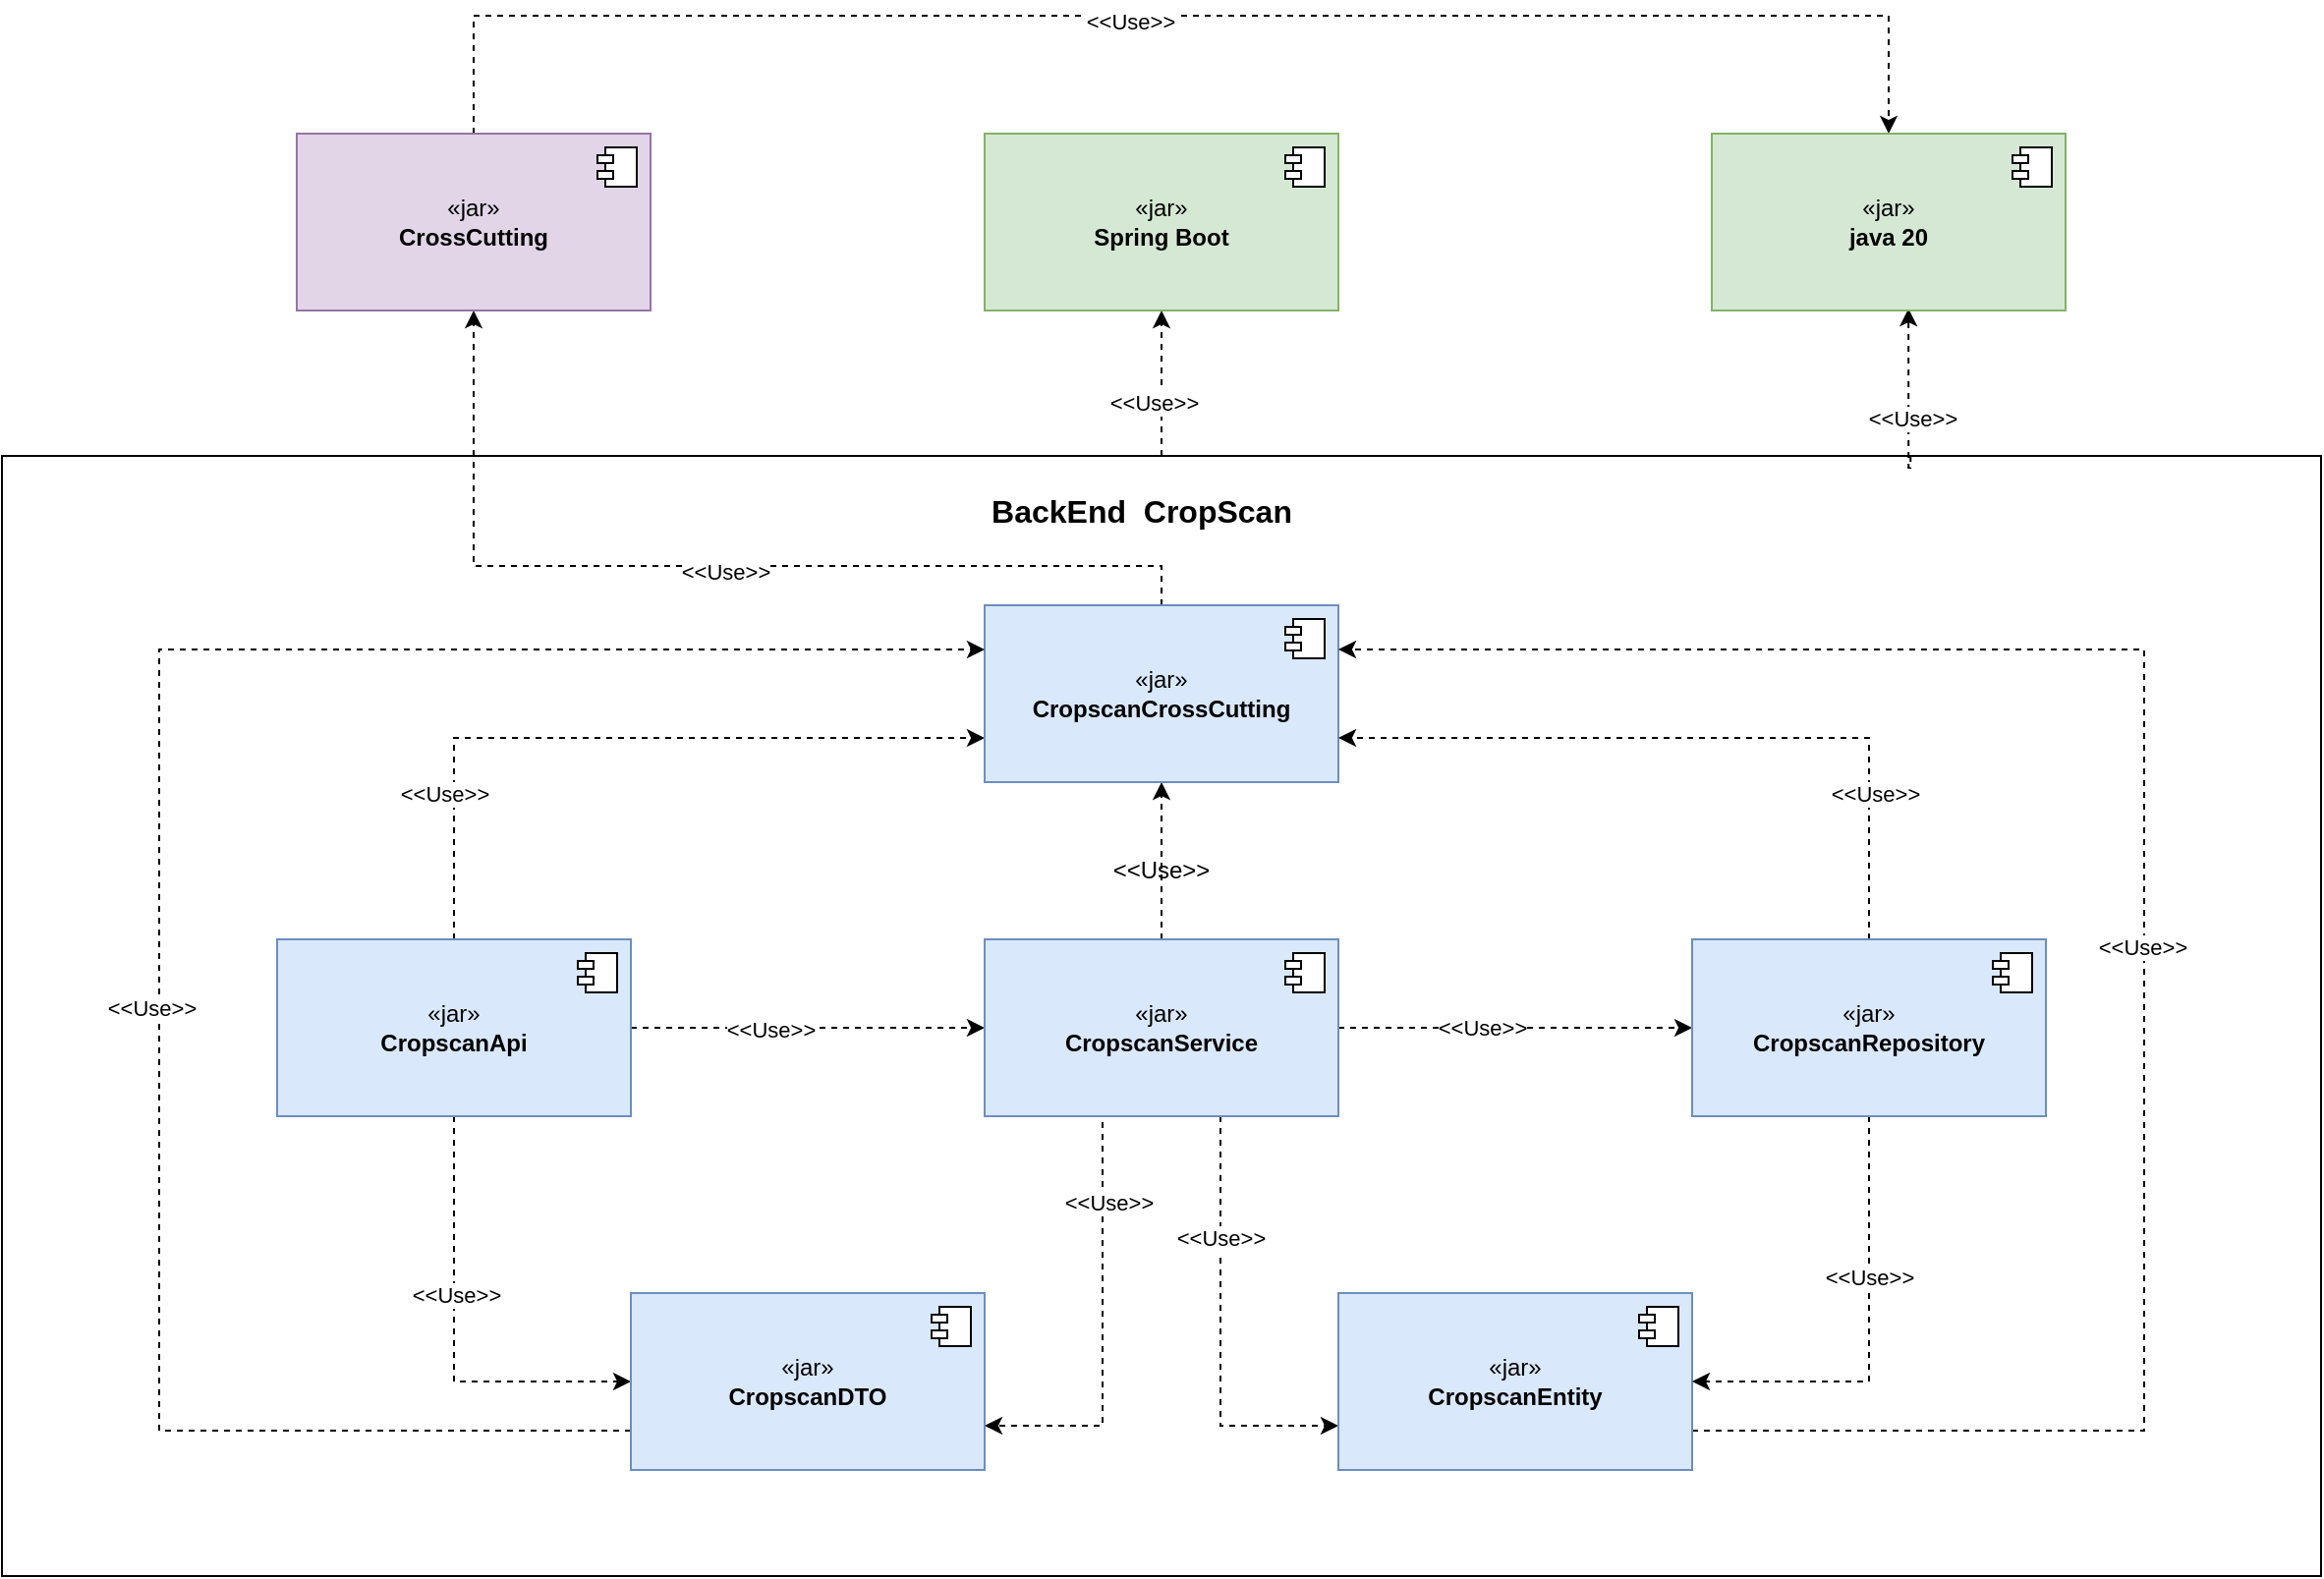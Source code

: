 <mxfile version="21.3.5" type="github">
  <diagram name="Página-1" id="6iVLxO85B955XPE26ZyW">
    <mxGraphModel dx="1335" dy="1923" grid="1" gridSize="10" guides="1" tooltips="1" connect="1" arrows="1" fold="1" page="1" pageScale="1" pageWidth="827" pageHeight="1169" math="0" shadow="0">
      <root>
        <mxCell id="0" />
        <mxCell id="1" parent="0" />
        <mxCell id="PprR18n3h9ClNjBcU1U6-22" style="edgeStyle=orthogonalEdgeStyle;rounded=0;orthogonalLoop=1;jettySize=auto;html=1;entryX=0;entryY=0.5;entryDx=0;entryDy=0;dashed=1;" edge="1" parent="1" source="PprR18n3h9ClNjBcU1U6-1" target="PprR18n3h9ClNjBcU1U6-12">
          <mxGeometry relative="1" as="geometry" />
        </mxCell>
        <mxCell id="PprR18n3h9ClNjBcU1U6-63" value="&amp;lt;&amp;lt;Use&amp;gt;&amp;gt;" style="edgeLabel;html=1;align=center;verticalAlign=middle;resizable=0;points=[];" vertex="1" connectable="0" parent="PprR18n3h9ClNjBcU1U6-22">
          <mxGeometry x="-0.185" y="1" relative="1" as="geometry">
            <mxPoint y="-1" as="offset" />
          </mxGeometry>
        </mxCell>
        <mxCell id="PprR18n3h9ClNjBcU1U6-29" style="edgeStyle=orthogonalEdgeStyle;rounded=0;orthogonalLoop=1;jettySize=auto;html=1;entryX=0;entryY=0.5;entryDx=0;entryDy=0;dashed=1;" edge="1" parent="1" source="PprR18n3h9ClNjBcU1U6-1" target="PprR18n3h9ClNjBcU1U6-6">
          <mxGeometry relative="1" as="geometry">
            <Array as="points">
              <mxPoint x="460" y="305" />
              <mxPoint x="460" y="305" />
            </Array>
          </mxGeometry>
        </mxCell>
        <mxCell id="PprR18n3h9ClNjBcU1U6-59" value="&amp;lt;&amp;lt;Use&amp;gt;&amp;gt;" style="edgeLabel;html=1;align=center;verticalAlign=middle;resizable=0;points=[];" vertex="1" connectable="0" parent="PprR18n3h9ClNjBcU1U6-29">
          <mxGeometry x="-0.209" y="-1" relative="1" as="geometry">
            <mxPoint as="offset" />
          </mxGeometry>
        </mxCell>
        <mxCell id="PprR18n3h9ClNjBcU1U6-33" style="edgeStyle=orthogonalEdgeStyle;rounded=0;orthogonalLoop=1;jettySize=auto;html=1;entryX=0;entryY=0.75;entryDx=0;entryDy=0;dashed=1;" edge="1" parent="1" source="PprR18n3h9ClNjBcU1U6-1" target="PprR18n3h9ClNjBcU1U6-8">
          <mxGeometry relative="1" as="geometry">
            <Array as="points">
              <mxPoint x="290" y="157" />
            </Array>
          </mxGeometry>
        </mxCell>
        <mxCell id="PprR18n3h9ClNjBcU1U6-57" value="&amp;lt;&amp;lt;Use&amp;gt;&amp;gt;" style="edgeLabel;html=1;align=center;verticalAlign=middle;resizable=0;points=[];" vertex="1" connectable="0" parent="PprR18n3h9ClNjBcU1U6-33">
          <mxGeometry x="-0.604" y="5" relative="1" as="geometry">
            <mxPoint as="offset" />
          </mxGeometry>
        </mxCell>
        <mxCell id="PprR18n3h9ClNjBcU1U6-1" value="«jar»&lt;br&gt;&lt;b&gt;CropscanApi&lt;/b&gt;" style="html=1;dropTarget=0;whiteSpace=wrap;fillColor=#dae8fc;strokeColor=#6c8ebf;" vertex="1" parent="1">
          <mxGeometry x="200" y="260" width="180" height="90" as="geometry" />
        </mxCell>
        <mxCell id="PprR18n3h9ClNjBcU1U6-2" value="" style="shape=module;jettyWidth=8;jettyHeight=4;" vertex="1" parent="PprR18n3h9ClNjBcU1U6-1">
          <mxGeometry x="1" width="20" height="20" relative="1" as="geometry">
            <mxPoint x="-27" y="7" as="offset" />
          </mxGeometry>
        </mxCell>
        <mxCell id="PprR18n3h9ClNjBcU1U6-27" style="edgeStyle=orthogonalEdgeStyle;rounded=0;orthogonalLoop=1;jettySize=auto;html=1;exitX=0.25;exitY=1;exitDx=0;exitDy=0;entryX=1;entryY=0.75;entryDx=0;entryDy=0;dashed=1;" edge="1" parent="1" source="PprR18n3h9ClNjBcU1U6-6" target="PprR18n3h9ClNjBcU1U6-12">
          <mxGeometry relative="1" as="geometry">
            <Array as="points">
              <mxPoint x="620" y="350" />
              <mxPoint x="620" y="507" />
            </Array>
          </mxGeometry>
        </mxCell>
        <mxCell id="PprR18n3h9ClNjBcU1U6-60" value="&amp;lt;&amp;lt;Use&amp;gt;&amp;gt;" style="edgeLabel;html=1;align=center;verticalAlign=middle;resizable=0;points=[];" vertex="1" connectable="0" parent="PprR18n3h9ClNjBcU1U6-27">
          <mxGeometry x="-0.493" y="3" relative="1" as="geometry">
            <mxPoint as="offset" />
          </mxGeometry>
        </mxCell>
        <mxCell id="PprR18n3h9ClNjBcU1U6-28" style="edgeStyle=orthogonalEdgeStyle;rounded=0;orthogonalLoop=1;jettySize=auto;html=1;entryX=0;entryY=0.75;entryDx=0;entryDy=0;dashed=1;" edge="1" parent="1" source="PprR18n3h9ClNjBcU1U6-6" target="PprR18n3h9ClNjBcU1U6-10">
          <mxGeometry relative="1" as="geometry">
            <Array as="points">
              <mxPoint x="680" y="507" />
            </Array>
          </mxGeometry>
        </mxCell>
        <mxCell id="PprR18n3h9ClNjBcU1U6-61" value="&amp;lt;&amp;lt;Use&amp;gt;&amp;gt;" style="edgeLabel;html=1;align=center;verticalAlign=middle;resizable=0;points=[];" vertex="1" connectable="0" parent="PprR18n3h9ClNjBcU1U6-28">
          <mxGeometry x="-0.426" relative="1" as="geometry">
            <mxPoint y="-1" as="offset" />
          </mxGeometry>
        </mxCell>
        <mxCell id="PprR18n3h9ClNjBcU1U6-30" style="edgeStyle=orthogonalEdgeStyle;rounded=0;orthogonalLoop=1;jettySize=auto;html=1;entryX=0;entryY=0.5;entryDx=0;entryDy=0;dashed=1;" edge="1" parent="1" source="PprR18n3h9ClNjBcU1U6-6" target="PprR18n3h9ClNjBcU1U6-14">
          <mxGeometry relative="1" as="geometry" />
        </mxCell>
        <mxCell id="PprR18n3h9ClNjBcU1U6-58" value="&amp;lt;&amp;lt;Use&amp;gt;&amp;gt;" style="edgeLabel;html=1;align=center;verticalAlign=middle;resizable=0;points=[];" vertex="1" connectable="0" parent="PprR18n3h9ClNjBcU1U6-30">
          <mxGeometry x="-0.192" relative="1" as="geometry">
            <mxPoint as="offset" />
          </mxGeometry>
        </mxCell>
        <mxCell id="PprR18n3h9ClNjBcU1U6-31" style="edgeStyle=orthogonalEdgeStyle;rounded=0;orthogonalLoop=1;jettySize=auto;html=1;entryX=0.5;entryY=1;entryDx=0;entryDy=0;dashed=1;" edge="1" parent="1" source="PprR18n3h9ClNjBcU1U6-6" target="PprR18n3h9ClNjBcU1U6-8">
          <mxGeometry relative="1" as="geometry" />
        </mxCell>
        <mxCell id="PprR18n3h9ClNjBcU1U6-6" value="«jar»&lt;br&gt;&lt;b&gt;CropscanService&lt;/b&gt;" style="html=1;dropTarget=0;whiteSpace=wrap;fillColor=#dae8fc;strokeColor=#6c8ebf;" vertex="1" parent="1">
          <mxGeometry x="560" y="260" width="180" height="90" as="geometry" />
        </mxCell>
        <mxCell id="PprR18n3h9ClNjBcU1U6-7" value="" style="shape=module;jettyWidth=8;jettyHeight=4;" vertex="1" parent="PprR18n3h9ClNjBcU1U6-6">
          <mxGeometry x="1" width="20" height="20" relative="1" as="geometry">
            <mxPoint x="-27" y="7" as="offset" />
          </mxGeometry>
        </mxCell>
        <mxCell id="PprR18n3h9ClNjBcU1U6-92" style="edgeStyle=orthogonalEdgeStyle;rounded=0;orthogonalLoop=1;jettySize=auto;html=1;entryX=0.5;entryY=1;entryDx=0;entryDy=0;dashed=1;" edge="1" parent="1" source="PprR18n3h9ClNjBcU1U6-8" target="PprR18n3h9ClNjBcU1U6-69">
          <mxGeometry relative="1" as="geometry">
            <Array as="points">
              <mxPoint x="650" y="70" />
              <mxPoint x="300" y="70" />
            </Array>
          </mxGeometry>
        </mxCell>
        <mxCell id="PprR18n3h9ClNjBcU1U6-93" value="&amp;lt;&amp;lt;Use&amp;gt;&amp;gt;" style="edgeLabel;html=1;align=center;verticalAlign=middle;resizable=0;points=[];" vertex="1" connectable="0" parent="PprR18n3h9ClNjBcU1U6-92">
          <mxGeometry x="-0.032" y="3" relative="1" as="geometry">
            <mxPoint as="offset" />
          </mxGeometry>
        </mxCell>
        <mxCell id="PprR18n3h9ClNjBcU1U6-8" value="«jar»&lt;br&gt;&lt;b&gt;CropscanCrossCutting&lt;/b&gt;" style="html=1;dropTarget=0;whiteSpace=wrap;fillColor=#dae8fc;strokeColor=#6c8ebf;" vertex="1" parent="1">
          <mxGeometry x="560" y="90" width="180" height="90" as="geometry" />
        </mxCell>
        <mxCell id="PprR18n3h9ClNjBcU1U6-9" value="" style="shape=module;jettyWidth=8;jettyHeight=4;" vertex="1" parent="PprR18n3h9ClNjBcU1U6-8">
          <mxGeometry x="1" width="20" height="20" relative="1" as="geometry">
            <mxPoint x="-27" y="7" as="offset" />
          </mxGeometry>
        </mxCell>
        <mxCell id="PprR18n3h9ClNjBcU1U6-37" style="edgeStyle=orthogonalEdgeStyle;rounded=0;orthogonalLoop=1;jettySize=auto;html=1;entryX=1;entryY=0.25;entryDx=0;entryDy=0;dashed=1;" edge="1" parent="1" source="PprR18n3h9ClNjBcU1U6-10" target="PprR18n3h9ClNjBcU1U6-8">
          <mxGeometry relative="1" as="geometry">
            <mxPoint x="1150" y="70" as="targetPoint" />
            <Array as="points">
              <mxPoint x="1150" y="510" />
              <mxPoint x="1150" y="113" />
            </Array>
          </mxGeometry>
        </mxCell>
        <mxCell id="PprR18n3h9ClNjBcU1U6-54" value="&amp;lt;&amp;lt;Use&amp;gt;&amp;gt;" style="edgeLabel;html=1;align=center;verticalAlign=middle;resizable=0;points=[];" vertex="1" connectable="0" parent="PprR18n3h9ClNjBcU1U6-37">
          <mxGeometry x="-0.081" y="1" relative="1" as="geometry">
            <mxPoint as="offset" />
          </mxGeometry>
        </mxCell>
        <mxCell id="PprR18n3h9ClNjBcU1U6-10" value="«jar»&lt;br&gt;&lt;b&gt;CropscanEntity&lt;/b&gt;" style="html=1;dropTarget=0;whiteSpace=wrap;fillColor=#dae8fc;strokeColor=#6c8ebf;" vertex="1" parent="1">
          <mxGeometry x="740" y="440" width="180" height="90" as="geometry" />
        </mxCell>
        <mxCell id="PprR18n3h9ClNjBcU1U6-11" value="" style="shape=module;jettyWidth=8;jettyHeight=4;" vertex="1" parent="PprR18n3h9ClNjBcU1U6-10">
          <mxGeometry x="1" width="20" height="20" relative="1" as="geometry">
            <mxPoint x="-27" y="7" as="offset" />
          </mxGeometry>
        </mxCell>
        <mxCell id="PprR18n3h9ClNjBcU1U6-34" style="edgeStyle=orthogonalEdgeStyle;rounded=0;orthogonalLoop=1;jettySize=auto;html=1;entryX=0;entryY=0.25;entryDx=0;entryDy=0;dashed=1;" edge="1" parent="1" source="PprR18n3h9ClNjBcU1U6-12" target="PprR18n3h9ClNjBcU1U6-8">
          <mxGeometry relative="1" as="geometry">
            <mxPoint x="90" y="80" as="targetPoint" />
            <Array as="points">
              <mxPoint x="140" y="510" />
              <mxPoint x="140" y="113" />
            </Array>
          </mxGeometry>
        </mxCell>
        <mxCell id="PprR18n3h9ClNjBcU1U6-64" value="&amp;lt;&amp;lt;Use&amp;gt;&amp;gt;" style="edgeLabel;html=1;align=center;verticalAlign=middle;resizable=0;points=[];" vertex="1" connectable="0" parent="PprR18n3h9ClNjBcU1U6-34">
          <mxGeometry x="-0.14" y="4" relative="1" as="geometry">
            <mxPoint y="-1" as="offset" />
          </mxGeometry>
        </mxCell>
        <mxCell id="PprR18n3h9ClNjBcU1U6-12" value="«jar»&lt;br&gt;&lt;b&gt;CropscanDTO&lt;/b&gt;" style="html=1;dropTarget=0;whiteSpace=wrap;fillColor=#dae8fc;strokeColor=#6c8ebf;" vertex="1" parent="1">
          <mxGeometry x="380" y="440" width="180" height="90" as="geometry" />
        </mxCell>
        <mxCell id="PprR18n3h9ClNjBcU1U6-13" value="" style="shape=module;jettyWidth=8;jettyHeight=4;" vertex="1" parent="PprR18n3h9ClNjBcU1U6-12">
          <mxGeometry x="1" width="20" height="20" relative="1" as="geometry">
            <mxPoint x="-27" y="7" as="offset" />
          </mxGeometry>
        </mxCell>
        <mxCell id="PprR18n3h9ClNjBcU1U6-21" style="edgeStyle=orthogonalEdgeStyle;rounded=0;orthogonalLoop=1;jettySize=auto;html=1;entryX=1;entryY=0.5;entryDx=0;entryDy=0;dashed=1;" edge="1" parent="1" source="PprR18n3h9ClNjBcU1U6-14" target="PprR18n3h9ClNjBcU1U6-10">
          <mxGeometry relative="1" as="geometry">
            <Array as="points">
              <mxPoint x="1010" y="485" />
            </Array>
          </mxGeometry>
        </mxCell>
        <mxCell id="PprR18n3h9ClNjBcU1U6-62" value="&amp;lt;&amp;lt;Use&amp;gt;&amp;gt;" style="edgeLabel;html=1;align=center;verticalAlign=middle;resizable=0;points=[];" vertex="1" connectable="0" parent="PprR18n3h9ClNjBcU1U6-21">
          <mxGeometry x="-0.268" relative="1" as="geometry">
            <mxPoint y="-1" as="offset" />
          </mxGeometry>
        </mxCell>
        <mxCell id="PprR18n3h9ClNjBcU1U6-32" style="edgeStyle=orthogonalEdgeStyle;rounded=0;orthogonalLoop=1;jettySize=auto;html=1;entryX=1;entryY=0.75;entryDx=0;entryDy=0;dashed=1;" edge="1" parent="1" source="PprR18n3h9ClNjBcU1U6-14" target="PprR18n3h9ClNjBcU1U6-8">
          <mxGeometry relative="1" as="geometry">
            <Array as="points">
              <mxPoint x="1010" y="157" />
            </Array>
          </mxGeometry>
        </mxCell>
        <mxCell id="PprR18n3h9ClNjBcU1U6-56" value="&amp;lt;&amp;lt;Use&amp;gt;&amp;gt;" style="edgeLabel;html=1;align=center;verticalAlign=middle;resizable=0;points=[];" vertex="1" connectable="0" parent="PprR18n3h9ClNjBcU1U6-32">
          <mxGeometry x="-0.604" y="-3" relative="1" as="geometry">
            <mxPoint as="offset" />
          </mxGeometry>
        </mxCell>
        <mxCell id="PprR18n3h9ClNjBcU1U6-14" value="«jar»&lt;br&gt;&lt;b&gt;CropscanRepository&lt;/b&gt;" style="html=1;dropTarget=0;whiteSpace=wrap;fillColor=#dae8fc;strokeColor=#6c8ebf;" vertex="1" parent="1">
          <mxGeometry x="920" y="260" width="180" height="90" as="geometry" />
        </mxCell>
        <mxCell id="PprR18n3h9ClNjBcU1U6-15" value="" style="shape=module;jettyWidth=8;jettyHeight=4;" vertex="1" parent="PprR18n3h9ClNjBcU1U6-14">
          <mxGeometry x="1" width="20" height="20" relative="1" as="geometry">
            <mxPoint x="-27" y="7" as="offset" />
          </mxGeometry>
        </mxCell>
        <mxCell id="PprR18n3h9ClNjBcU1U6-49" value="&amp;lt;&amp;lt;Use&amp;gt;&amp;gt;" style="text;html=1;strokeColor=none;fillColor=none;align=center;verticalAlign=middle;whiteSpace=wrap;rounded=0;" vertex="1" parent="1">
          <mxGeometry x="620" y="210" width="60" height="30" as="geometry" />
        </mxCell>
        <mxCell id="PprR18n3h9ClNjBcU1U6-81" style="edgeStyle=orthogonalEdgeStyle;rounded=0;orthogonalLoop=1;jettySize=auto;html=1;entryX=0.5;entryY=1;entryDx=0;entryDy=0;dashed=1;" edge="1" parent="1" source="PprR18n3h9ClNjBcU1U6-65" target="PprR18n3h9ClNjBcU1U6-71">
          <mxGeometry relative="1" as="geometry">
            <Array as="points">
              <mxPoint x="650" y="-20" />
              <mxPoint x="650" y="-20" />
            </Array>
          </mxGeometry>
        </mxCell>
        <mxCell id="PprR18n3h9ClNjBcU1U6-84" value="&amp;lt;&amp;lt;Use&amp;gt;&amp;gt;" style="edgeLabel;html=1;align=center;verticalAlign=middle;resizable=0;points=[];" vertex="1" connectable="0" parent="PprR18n3h9ClNjBcU1U6-81">
          <mxGeometry x="-0.271" y="4" relative="1" as="geometry">
            <mxPoint as="offset" />
          </mxGeometry>
        </mxCell>
        <mxCell id="PprR18n3h9ClNjBcU1U6-85" style="edgeStyle=orthogonalEdgeStyle;rounded=0;orthogonalLoop=1;jettySize=auto;html=1;entryX=0.556;entryY=0.989;entryDx=0;entryDy=0;entryPerimeter=0;exitX=0.823;exitY=0;exitDx=0;exitDy=0;exitPerimeter=0;dashed=1;" edge="1" parent="1" source="PprR18n3h9ClNjBcU1U6-65" target="PprR18n3h9ClNjBcU1U6-73">
          <mxGeometry relative="1" as="geometry">
            <mxPoint x="1030" y="10" as="sourcePoint" />
            <Array as="points">
              <mxPoint x="1030" y="20" />
            </Array>
          </mxGeometry>
        </mxCell>
        <mxCell id="PprR18n3h9ClNjBcU1U6-86" value="&amp;lt;&amp;lt;Use&amp;gt;&amp;gt;" style="edgeLabel;html=1;align=center;verticalAlign=middle;resizable=0;points=[];" vertex="1" connectable="0" parent="PprR18n3h9ClNjBcU1U6-85">
          <mxGeometry x="-0.259" y="-2" relative="1" as="geometry">
            <mxPoint as="offset" />
          </mxGeometry>
        </mxCell>
        <mxCell id="PprR18n3h9ClNjBcU1U6-65" value="" style="rounded=0;whiteSpace=wrap;html=1;fillColor=none;" vertex="1" parent="1">
          <mxGeometry x="60" y="14" width="1180" height="570" as="geometry" />
        </mxCell>
        <mxCell id="PprR18n3h9ClNjBcU1U6-67" value="&lt;font style=&quot;font-size: 16px;&quot;&gt;BackEnd&amp;nbsp; CropScan&lt;/font&gt;" style="text;html=1;strokeColor=none;fillColor=none;align=center;verticalAlign=middle;whiteSpace=wrap;rounded=0;fontStyle=1" vertex="1" parent="1">
          <mxGeometry x="560" y="27" width="160" height="30" as="geometry" />
        </mxCell>
        <mxCell id="PprR18n3h9ClNjBcU1U6-87" style="edgeStyle=orthogonalEdgeStyle;rounded=0;orthogonalLoop=1;jettySize=auto;html=1;entryX=0.5;entryY=0;entryDx=0;entryDy=0;dashed=1;" edge="1" parent="1" source="PprR18n3h9ClNjBcU1U6-69" target="PprR18n3h9ClNjBcU1U6-73">
          <mxGeometry relative="1" as="geometry">
            <Array as="points">
              <mxPoint x="300" y="-210" />
              <mxPoint x="1020" y="-210" />
            </Array>
          </mxGeometry>
        </mxCell>
        <mxCell id="PprR18n3h9ClNjBcU1U6-88" value="&amp;lt;&amp;lt;Use&amp;gt;&amp;gt;" style="edgeLabel;html=1;align=center;verticalAlign=middle;resizable=0;points=[];" vertex="1" connectable="0" parent="PprR18n3h9ClNjBcU1U6-87">
          <mxGeometry x="-0.062" y="-3" relative="1" as="geometry">
            <mxPoint as="offset" />
          </mxGeometry>
        </mxCell>
        <mxCell id="PprR18n3h9ClNjBcU1U6-69" value="«jar»&lt;br&gt;&lt;b&gt;CrossCutting&lt;/b&gt;" style="html=1;dropTarget=0;whiteSpace=wrap;fillColor=#e1d5e7;strokeColor=#9673a6;" vertex="1" parent="1">
          <mxGeometry x="210" y="-150" width="180" height="90" as="geometry" />
        </mxCell>
        <mxCell id="PprR18n3h9ClNjBcU1U6-70" value="" style="shape=module;jettyWidth=8;jettyHeight=4;" vertex="1" parent="PprR18n3h9ClNjBcU1U6-69">
          <mxGeometry x="1" width="20" height="20" relative="1" as="geometry">
            <mxPoint x="-27" y="7" as="offset" />
          </mxGeometry>
        </mxCell>
        <mxCell id="PprR18n3h9ClNjBcU1U6-71" value="«jar»&lt;br&gt;&lt;b&gt;Spring Boot&lt;/b&gt;" style="html=1;dropTarget=0;whiteSpace=wrap;fillColor=#d5e8d4;strokeColor=#82b366;" vertex="1" parent="1">
          <mxGeometry x="560" y="-150" width="180" height="90" as="geometry" />
        </mxCell>
        <mxCell id="PprR18n3h9ClNjBcU1U6-72" value="" style="shape=module;jettyWidth=8;jettyHeight=4;" vertex="1" parent="PprR18n3h9ClNjBcU1U6-71">
          <mxGeometry x="1" width="20" height="20" relative="1" as="geometry">
            <mxPoint x="-27" y="7" as="offset" />
          </mxGeometry>
        </mxCell>
        <mxCell id="PprR18n3h9ClNjBcU1U6-73" value="«jar»&lt;br&gt;&lt;b&gt;java 20&lt;/b&gt;" style="html=1;dropTarget=0;whiteSpace=wrap;fillColor=#d5e8d4;strokeColor=#82b366;" vertex="1" parent="1">
          <mxGeometry x="930" y="-150" width="180" height="90" as="geometry" />
        </mxCell>
        <mxCell id="PprR18n3h9ClNjBcU1U6-74" value="" style="shape=module;jettyWidth=8;jettyHeight=4;" vertex="1" parent="PprR18n3h9ClNjBcU1U6-73">
          <mxGeometry x="1" width="20" height="20" relative="1" as="geometry">
            <mxPoint x="-27" y="7" as="offset" />
          </mxGeometry>
        </mxCell>
      </root>
    </mxGraphModel>
  </diagram>
</mxfile>
